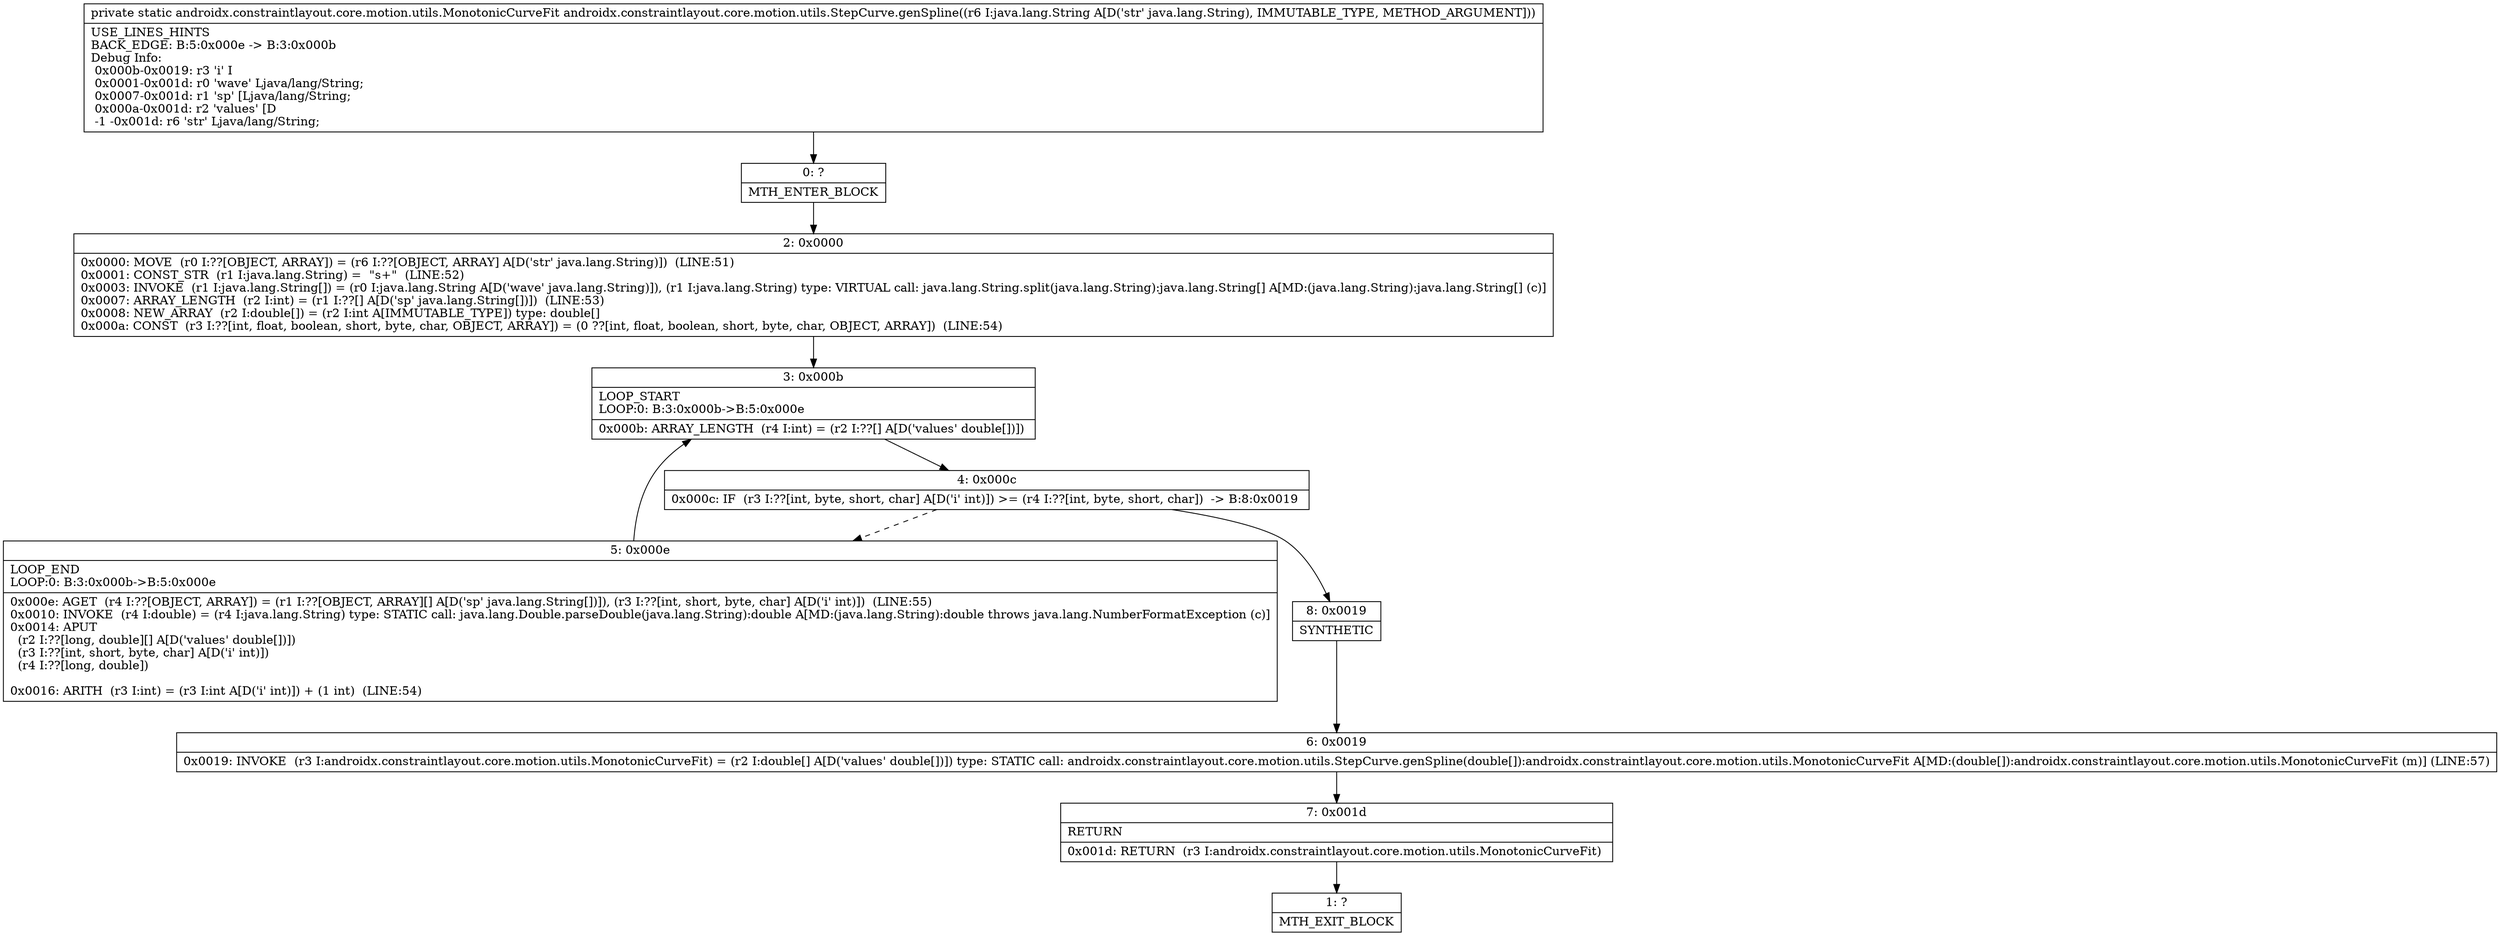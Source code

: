 digraph "CFG forandroidx.constraintlayout.core.motion.utils.StepCurve.genSpline(Ljava\/lang\/String;)Landroidx\/constraintlayout\/core\/motion\/utils\/MonotonicCurveFit;" {
Node_0 [shape=record,label="{0\:\ ?|MTH_ENTER_BLOCK\l}"];
Node_2 [shape=record,label="{2\:\ 0x0000|0x0000: MOVE  (r0 I:??[OBJECT, ARRAY]) = (r6 I:??[OBJECT, ARRAY] A[D('str' java.lang.String)])  (LINE:51)\l0x0001: CONST_STR  (r1 I:java.lang.String) =  \"s+\"  (LINE:52)\l0x0003: INVOKE  (r1 I:java.lang.String[]) = (r0 I:java.lang.String A[D('wave' java.lang.String)]), (r1 I:java.lang.String) type: VIRTUAL call: java.lang.String.split(java.lang.String):java.lang.String[] A[MD:(java.lang.String):java.lang.String[] (c)]\l0x0007: ARRAY_LENGTH  (r2 I:int) = (r1 I:??[] A[D('sp' java.lang.String[])])  (LINE:53)\l0x0008: NEW_ARRAY  (r2 I:double[]) = (r2 I:int A[IMMUTABLE_TYPE]) type: double[] \l0x000a: CONST  (r3 I:??[int, float, boolean, short, byte, char, OBJECT, ARRAY]) = (0 ??[int, float, boolean, short, byte, char, OBJECT, ARRAY])  (LINE:54)\l}"];
Node_3 [shape=record,label="{3\:\ 0x000b|LOOP_START\lLOOP:0: B:3:0x000b\-\>B:5:0x000e\l|0x000b: ARRAY_LENGTH  (r4 I:int) = (r2 I:??[] A[D('values' double[])]) \l}"];
Node_4 [shape=record,label="{4\:\ 0x000c|0x000c: IF  (r3 I:??[int, byte, short, char] A[D('i' int)]) \>= (r4 I:??[int, byte, short, char])  \-\> B:8:0x0019 \l}"];
Node_5 [shape=record,label="{5\:\ 0x000e|LOOP_END\lLOOP:0: B:3:0x000b\-\>B:5:0x000e\l|0x000e: AGET  (r4 I:??[OBJECT, ARRAY]) = (r1 I:??[OBJECT, ARRAY][] A[D('sp' java.lang.String[])]), (r3 I:??[int, short, byte, char] A[D('i' int)])  (LINE:55)\l0x0010: INVOKE  (r4 I:double) = (r4 I:java.lang.String) type: STATIC call: java.lang.Double.parseDouble(java.lang.String):double A[MD:(java.lang.String):double throws java.lang.NumberFormatException (c)]\l0x0014: APUT  \l  (r2 I:??[long, double][] A[D('values' double[])])\l  (r3 I:??[int, short, byte, char] A[D('i' int)])\l  (r4 I:??[long, double])\l \l0x0016: ARITH  (r3 I:int) = (r3 I:int A[D('i' int)]) + (1 int)  (LINE:54)\l}"];
Node_8 [shape=record,label="{8\:\ 0x0019|SYNTHETIC\l}"];
Node_6 [shape=record,label="{6\:\ 0x0019|0x0019: INVOKE  (r3 I:androidx.constraintlayout.core.motion.utils.MonotonicCurveFit) = (r2 I:double[] A[D('values' double[])]) type: STATIC call: androidx.constraintlayout.core.motion.utils.StepCurve.genSpline(double[]):androidx.constraintlayout.core.motion.utils.MonotonicCurveFit A[MD:(double[]):androidx.constraintlayout.core.motion.utils.MonotonicCurveFit (m)] (LINE:57)\l}"];
Node_7 [shape=record,label="{7\:\ 0x001d|RETURN\l|0x001d: RETURN  (r3 I:androidx.constraintlayout.core.motion.utils.MonotonicCurveFit) \l}"];
Node_1 [shape=record,label="{1\:\ ?|MTH_EXIT_BLOCK\l}"];
MethodNode[shape=record,label="{private static androidx.constraintlayout.core.motion.utils.MonotonicCurveFit androidx.constraintlayout.core.motion.utils.StepCurve.genSpline((r6 I:java.lang.String A[D('str' java.lang.String), IMMUTABLE_TYPE, METHOD_ARGUMENT]))  | USE_LINES_HINTS\lBACK_EDGE: B:5:0x000e \-\> B:3:0x000b\lDebug Info:\l  0x000b\-0x0019: r3 'i' I\l  0x0001\-0x001d: r0 'wave' Ljava\/lang\/String;\l  0x0007\-0x001d: r1 'sp' [Ljava\/lang\/String;\l  0x000a\-0x001d: r2 'values' [D\l  \-1 \-0x001d: r6 'str' Ljava\/lang\/String;\l}"];
MethodNode -> Node_0;Node_0 -> Node_2;
Node_2 -> Node_3;
Node_3 -> Node_4;
Node_4 -> Node_5[style=dashed];
Node_4 -> Node_8;
Node_5 -> Node_3;
Node_8 -> Node_6;
Node_6 -> Node_7;
Node_7 -> Node_1;
}


